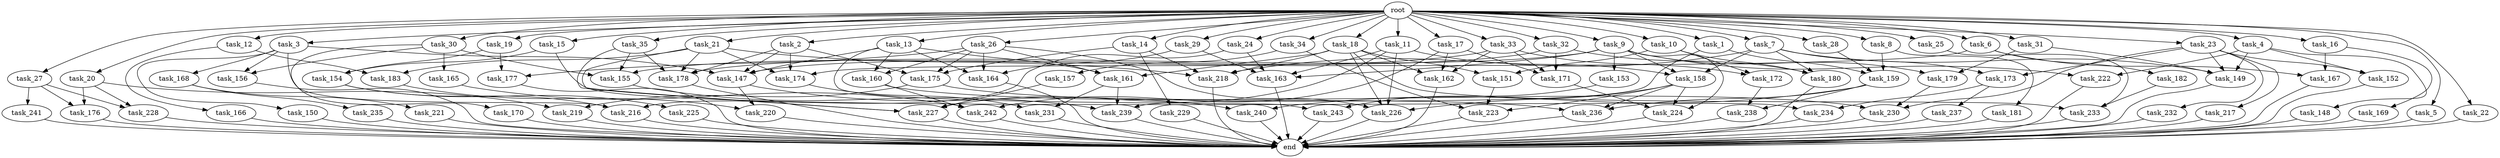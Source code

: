digraph G {
  task_29 [size="1.024000"];
  task_32 [size="1.024000"];
  task_220 [size="171798691.840000"];
  task_156 [size="446676598.784000"];
  task_27 [size="1.024000"];
  task_153 [size="420906795.008000"];
  task_4 [size="1.024000"];
  task_2 [size="1.024000"];
  task_13 [size="1.024000"];
  task_147 [size="1597727834.112000"];
  task_224 [size="1520418422.784000"];
  task_176 [size="936302870.528000"];
  task_177 [size="1099511627.776000"];
  task_228 [size="936302870.528000"];
  task_223 [size="979252543.488000"];
  task_6 [size="1.024000"];
  task_9 [size="1.024000"];
  task_216 [size="309237645.312000"];
  task_175 [size="1073741824.000000"];
  task_241 [size="77309411.328000"];
  task_159 [size="2413771620.352000"];
  task_164 [size="1666447310.848000"];
  task_231 [size="618475290.624000"];
  task_182 [size="420906795.008000"];
  task_150 [size="137438953.472000"];
  task_183 [size="893353197.568000"];
  task_31 [size="1.024000"];
  task_234 [size="274877906.944000"];
  task_230 [size="1829656068.096000"];
  task_16 [size="1.024000"];
  task_243 [size="773094113.280000"];
  task_161 [size="1795296329.728000"];
  task_158 [size="1700807049.216000"];
  task_170 [size="309237645.312000"];
  task_15 [size="1.024000"];
  task_10 [size="1.024000"];
  task_229 [size="309237645.312000"];
  task_171 [size="1073741824.000000"];
  task_222 [size="841813590.016000"];
  task_240 [size="996432412.672000"];
  task_162 [size="1073741824.000000"];
  task_155 [size="1168231104.512000"];
  task_221 [size="420906795.008000"];
  task_237 [size="137438953.472000"];
  task_26 [size="1.024000"];
  task_174 [size="670014898.176000"];
  end [size="0.000000"];
  task_227 [size="1219770712.064000"];
  task_169 [size="34359738.368000"];
  task_7 [size="1.024000"];
  task_235 [size="420906795.008000"];
  task_180 [size="1546188226.560000"];
  task_18 [size="1.024000"];
  task_12 [size="1.024000"];
  task_148 [size="420906795.008000"];
  task_33 [size="1.024000"];
  task_238 [size="1168231104.512000"];
  task_14 [size="1.024000"];
  task_242 [size="1382979469.312000"];
  task_173 [size="1717986918.400000"];
  task_236 [size="1717986918.400000"];
  task_167 [size="455266533.376000"];
  task_154 [size="687194767.360000"];
  task_25 [size="1.024000"];
  task_218 [size="1752346656.768000"];
  task_21 [size="1.024000"];
  task_23 [size="1.024000"];
  root [size="0.000000"];
  task_5 [size="1.024000"];
  task_11 [size="1.024000"];
  task_219 [size="1279900254.208000"];
  task_179 [size="730144440.320000"];
  task_3 [size="1.024000"];
  task_166 [size="858993459.200000"];
  task_239 [size="1589137899.520000"];
  task_225 [size="34359738.368000"];
  task_232 [size="858993459.200000"];
  task_22 [size="1.024000"];
  task_28 [size="1.024000"];
  task_165 [size="309237645.312000"];
  task_34 [size="1.024000"];
  task_233 [size="1314259992.576000"];
  task_226 [size="2070174236.672000"];
  task_17 [size="1.024000"];
  task_168 [size="137438953.472000"];
  task_20 [size="1.024000"];
  task_217 [size="858993459.200000"];
  task_178 [size="1219770712.064000"];
  task_157 [size="214748364.800000"];
  task_1 [size="1.024000"];
  task_160 [size="1245540515.840000"];
  task_181 [size="695784701.952000"];
  task_149 [size="2448131358.720000"];
  task_172 [size="446676598.784000"];
  task_35 [size="1.024000"];
  task_163 [size="1400159338.496000"];
  task_30 [size="1.024000"];
  task_151 [size="687194767.360000"];
  task_24 [size="1.024000"];
  task_152 [size="1279900254.208000"];
  task_8 [size="1.024000"];
  task_19 [size="1.024000"];

  task_29 -> task_163 [size="411041792.000000"];
  task_29 -> task_164 [size="411041792.000000"];
  task_32 -> task_180 [size="536870912.000000"];
  task_32 -> task_147 [size="536870912.000000"];
  task_32 -> task_171 [size="536870912.000000"];
  task_220 -> end [size="1.000000"];
  task_156 -> end [size="1.000000"];
  task_27 -> task_176 [size="75497472.000000"];
  task_27 -> task_241 [size="75497472.000000"];
  task_27 -> task_228 [size="75497472.000000"];
  task_153 -> task_243 [size="75497472.000000"];
  task_4 -> task_148 [size="411041792.000000"];
  task_4 -> task_149 [size="411041792.000000"];
  task_4 -> task_152 [size="411041792.000000"];
  task_4 -> task_222 [size="411041792.000000"];
  task_2 -> task_175 [size="209715200.000000"];
  task_2 -> task_147 [size="209715200.000000"];
  task_2 -> task_174 [size="209715200.000000"];
  task_2 -> task_178 [size="209715200.000000"];
  task_13 -> task_243 [size="679477248.000000"];
  task_13 -> task_161 [size="679477248.000000"];
  task_13 -> task_160 [size="679477248.000000"];
  task_13 -> task_147 [size="679477248.000000"];
  task_13 -> task_164 [size="679477248.000000"];
  task_147 -> task_240 [size="134217728.000000"];
  task_147 -> task_220 [size="134217728.000000"];
  task_224 -> end [size="1.000000"];
  task_176 -> end [size="1.000000"];
  task_177 -> end [size="1.000000"];
  task_228 -> end [size="1.000000"];
  task_223 -> end [size="1.000000"];
  task_6 -> task_167 [size="411041792.000000"];
  task_6 -> task_182 [size="411041792.000000"];
  task_6 -> task_174 [size="411041792.000000"];
  task_9 -> task_163 [size="411041792.000000"];
  task_9 -> task_179 [size="411041792.000000"];
  task_9 -> task_222 [size="411041792.000000"];
  task_9 -> task_224 [size="411041792.000000"];
  task_9 -> task_158 [size="411041792.000000"];
  task_9 -> task_153 [size="411041792.000000"];
  task_9 -> task_178 [size="411041792.000000"];
  task_216 -> end [size="1.000000"];
  task_175 -> task_230 [size="411041792.000000"];
  task_175 -> task_219 [size="411041792.000000"];
  task_241 -> end [size="1.000000"];
  task_159 -> task_240 [size="838860800.000000"];
  task_159 -> task_238 [size="838860800.000000"];
  task_159 -> task_236 [size="838860800.000000"];
  task_164 -> end [size="1.000000"];
  task_231 -> end [size="1.000000"];
  task_182 -> task_233 [size="536870912.000000"];
  task_150 -> end [size="1.000000"];
  task_183 -> task_220 [size="33554432.000000"];
  task_31 -> task_149 [size="301989888.000000"];
  task_31 -> task_179 [size="301989888.000000"];
  task_234 -> end [size="1.000000"];
  task_230 -> end [size="1.000000"];
  task_16 -> task_167 [size="33554432.000000"];
  task_16 -> task_169 [size="33554432.000000"];
  task_243 -> end [size="1.000000"];
  task_161 -> task_231 [size="301989888.000000"];
  task_161 -> task_239 [size="301989888.000000"];
  task_158 -> task_223 [size="536870912.000000"];
  task_158 -> task_236 [size="536870912.000000"];
  task_158 -> task_224 [size="536870912.000000"];
  task_158 -> task_226 [size="536870912.000000"];
  task_170 -> end [size="1.000000"];
  task_15 -> task_154 [size="134217728.000000"];
  task_15 -> task_234 [size="134217728.000000"];
  task_10 -> task_180 [size="134217728.000000"];
  task_10 -> task_172 [size="134217728.000000"];
  task_10 -> task_151 [size="134217728.000000"];
  task_229 -> end [size="1.000000"];
  task_171 -> task_224 [size="536870912.000000"];
  task_222 -> end [size="1.000000"];
  task_240 -> end [size="1.000000"];
  task_162 -> end [size="1.000000"];
  task_155 -> task_239 [size="411041792.000000"];
  task_221 -> end [size="1.000000"];
  task_237 -> end [size="1.000000"];
  task_26 -> task_226 [size="536870912.000000"];
  task_26 -> task_175 [size="536870912.000000"];
  task_26 -> task_161 [size="536870912.000000"];
  task_26 -> task_160 [size="536870912.000000"];
  task_26 -> task_164 [size="536870912.000000"];
  task_26 -> task_177 [size="536870912.000000"];
  task_174 -> task_231 [size="301989888.000000"];
  task_227 -> end [size="1.000000"];
  task_169 -> end [size="1.000000"];
  task_7 -> task_149 [size="838860800.000000"];
  task_7 -> task_158 [size="838860800.000000"];
  task_7 -> task_180 [size="838860800.000000"];
  task_7 -> task_173 [size="838860800.000000"];
  task_7 -> task_218 [size="838860800.000000"];
  task_235 -> end [size="1.000000"];
  task_180 -> end [size="1.000000"];
  task_18 -> task_233 [size="536870912.000000"];
  task_18 -> task_162 [size="536870912.000000"];
  task_18 -> task_226 [size="536870912.000000"];
  task_18 -> task_161 [size="536870912.000000"];
  task_18 -> task_151 [size="536870912.000000"];
  task_18 -> task_218 [size="536870912.000000"];
  task_12 -> task_183 [size="838860800.000000"];
  task_12 -> task_166 [size="838860800.000000"];
  task_148 -> end [size="1.000000"];
  task_33 -> task_155 [size="301989888.000000"];
  task_33 -> task_162 [size="301989888.000000"];
  task_33 -> task_171 [size="301989888.000000"];
  task_33 -> task_172 [size="301989888.000000"];
  task_238 -> end [size="1.000000"];
  task_14 -> task_175 [size="301989888.000000"];
  task_14 -> task_229 [size="301989888.000000"];
  task_14 -> task_218 [size="301989888.000000"];
  task_242 -> end [size="1.000000"];
  task_173 -> task_237 [size="134217728.000000"];
  task_173 -> task_234 [size="134217728.000000"];
  task_236 -> end [size="1.000000"];
  task_167 -> end [size="1.000000"];
  task_154 -> task_225 [size="33554432.000000"];
  task_154 -> task_216 [size="33554432.000000"];
  task_25 -> task_233 [size="209715200.000000"];
  task_218 -> end [size="1.000000"];
  task_21 -> task_227 [size="33554432.000000"];
  task_21 -> task_178 [size="33554432.000000"];
  task_21 -> task_183 [size="33554432.000000"];
  task_21 -> task_174 [size="33554432.000000"];
  task_21 -> task_218 [size="33554432.000000"];
  task_23 -> task_230 [size="838860800.000000"];
  task_23 -> task_149 [size="838860800.000000"];
  task_23 -> task_217 [size="838860800.000000"];
  task_23 -> task_232 [size="838860800.000000"];
  task_23 -> task_152 [size="838860800.000000"];
  task_23 -> task_173 [size="838860800.000000"];
  root -> task_12 [size="1.000000"];
  root -> task_16 [size="1.000000"];
  root -> task_9 [size="1.000000"];
  root -> task_1 [size="1.000000"];
  root -> task_11 [size="1.000000"];
  root -> task_22 [size="1.000000"];
  root -> task_7 [size="1.000000"];
  root -> task_28 [size="1.000000"];
  root -> task_4 [size="1.000000"];
  root -> task_34 [size="1.000000"];
  root -> task_2 [size="1.000000"];
  root -> task_15 [size="1.000000"];
  root -> task_10 [size="1.000000"];
  root -> task_29 [size="1.000000"];
  root -> task_21 [size="1.000000"];
  root -> task_17 [size="1.000000"];
  root -> task_18 [size="1.000000"];
  root -> task_27 [size="1.000000"];
  root -> task_20 [size="1.000000"];
  root -> task_23 [size="1.000000"];
  root -> task_6 [size="1.000000"];
  root -> task_32 [size="1.000000"];
  root -> task_5 [size="1.000000"];
  root -> task_26 [size="1.000000"];
  root -> task_25 [size="1.000000"];
  root -> task_8 [size="1.000000"];
  root -> task_35 [size="1.000000"];
  root -> task_13 [size="1.000000"];
  root -> task_30 [size="1.000000"];
  root -> task_19 [size="1.000000"];
  root -> task_33 [size="1.000000"];
  root -> task_24 [size="1.000000"];
  root -> task_3 [size="1.000000"];
  root -> task_31 [size="1.000000"];
  root -> task_14 [size="1.000000"];
  task_5 -> end [size="1.000000"];
  task_11 -> task_227 [size="411041792.000000"];
  task_11 -> task_163 [size="411041792.000000"];
  task_11 -> task_158 [size="411041792.000000"];
  task_11 -> task_226 [size="411041792.000000"];
  task_219 -> end [size="1.000000"];
  task_179 -> task_230 [size="536870912.000000"];
  task_3 -> task_150 [size="134217728.000000"];
  task_3 -> task_168 [size="134217728.000000"];
  task_3 -> task_156 [size="134217728.000000"];
  task_3 -> task_147 [size="134217728.000000"];
  task_3 -> task_216 [size="134217728.000000"];
  task_166 -> end [size="1.000000"];
  task_239 -> end [size="1.000000"];
  task_225 -> end [size="1.000000"];
  task_232 -> end [size="1.000000"];
  task_22 -> end [size="1.000000"];
  task_28 -> task_159 [size="838860800.000000"];
  task_165 -> task_242 [size="838860800.000000"];
  task_34 -> task_223 [size="209715200.000000"];
  task_34 -> task_157 [size="209715200.000000"];
  task_233 -> end [size="1.000000"];
  task_226 -> end [size="1.000000"];
  task_17 -> task_242 [size="209715200.000000"];
  task_17 -> task_162 [size="209715200.000000"];
  task_17 -> task_171 [size="209715200.000000"];
  task_168 -> task_221 [size="411041792.000000"];
  task_168 -> task_235 [size="411041792.000000"];
  task_20 -> task_176 [size="838860800.000000"];
  task_20 -> task_219 [size="838860800.000000"];
  task_20 -> task_228 [size="838860800.000000"];
  task_217 -> end [size="1.000000"];
  task_178 -> end [size="1.000000"];
  task_157 -> task_227 [size="209715200.000000"];
  task_1 -> task_159 [size="838860800.000000"];
  task_1 -> task_239 [size="838860800.000000"];
  task_160 -> task_242 [size="301989888.000000"];
  task_160 -> task_236 [size="301989888.000000"];
  task_181 -> end [size="1.000000"];
  task_149 -> end [size="1.000000"];
  task_172 -> task_238 [size="301989888.000000"];
  task_35 -> task_227 [size="536870912.000000"];
  task_35 -> task_155 [size="536870912.000000"];
  task_35 -> task_178 [size="536870912.000000"];
  task_163 -> end [size="1.000000"];
  task_30 -> task_155 [size="301989888.000000"];
  task_30 -> task_156 [size="301989888.000000"];
  task_30 -> task_165 [size="301989888.000000"];
  task_30 -> task_170 [size="301989888.000000"];
  task_151 -> task_223 [size="209715200.000000"];
  task_24 -> task_163 [size="134217728.000000"];
  task_24 -> task_216 [size="134217728.000000"];
  task_152 -> end [size="1.000000"];
  task_8 -> task_159 [size="679477248.000000"];
  task_8 -> task_181 [size="679477248.000000"];
  task_19 -> task_154 [size="536870912.000000"];
  task_19 -> task_177 [size="536870912.000000"];
}
